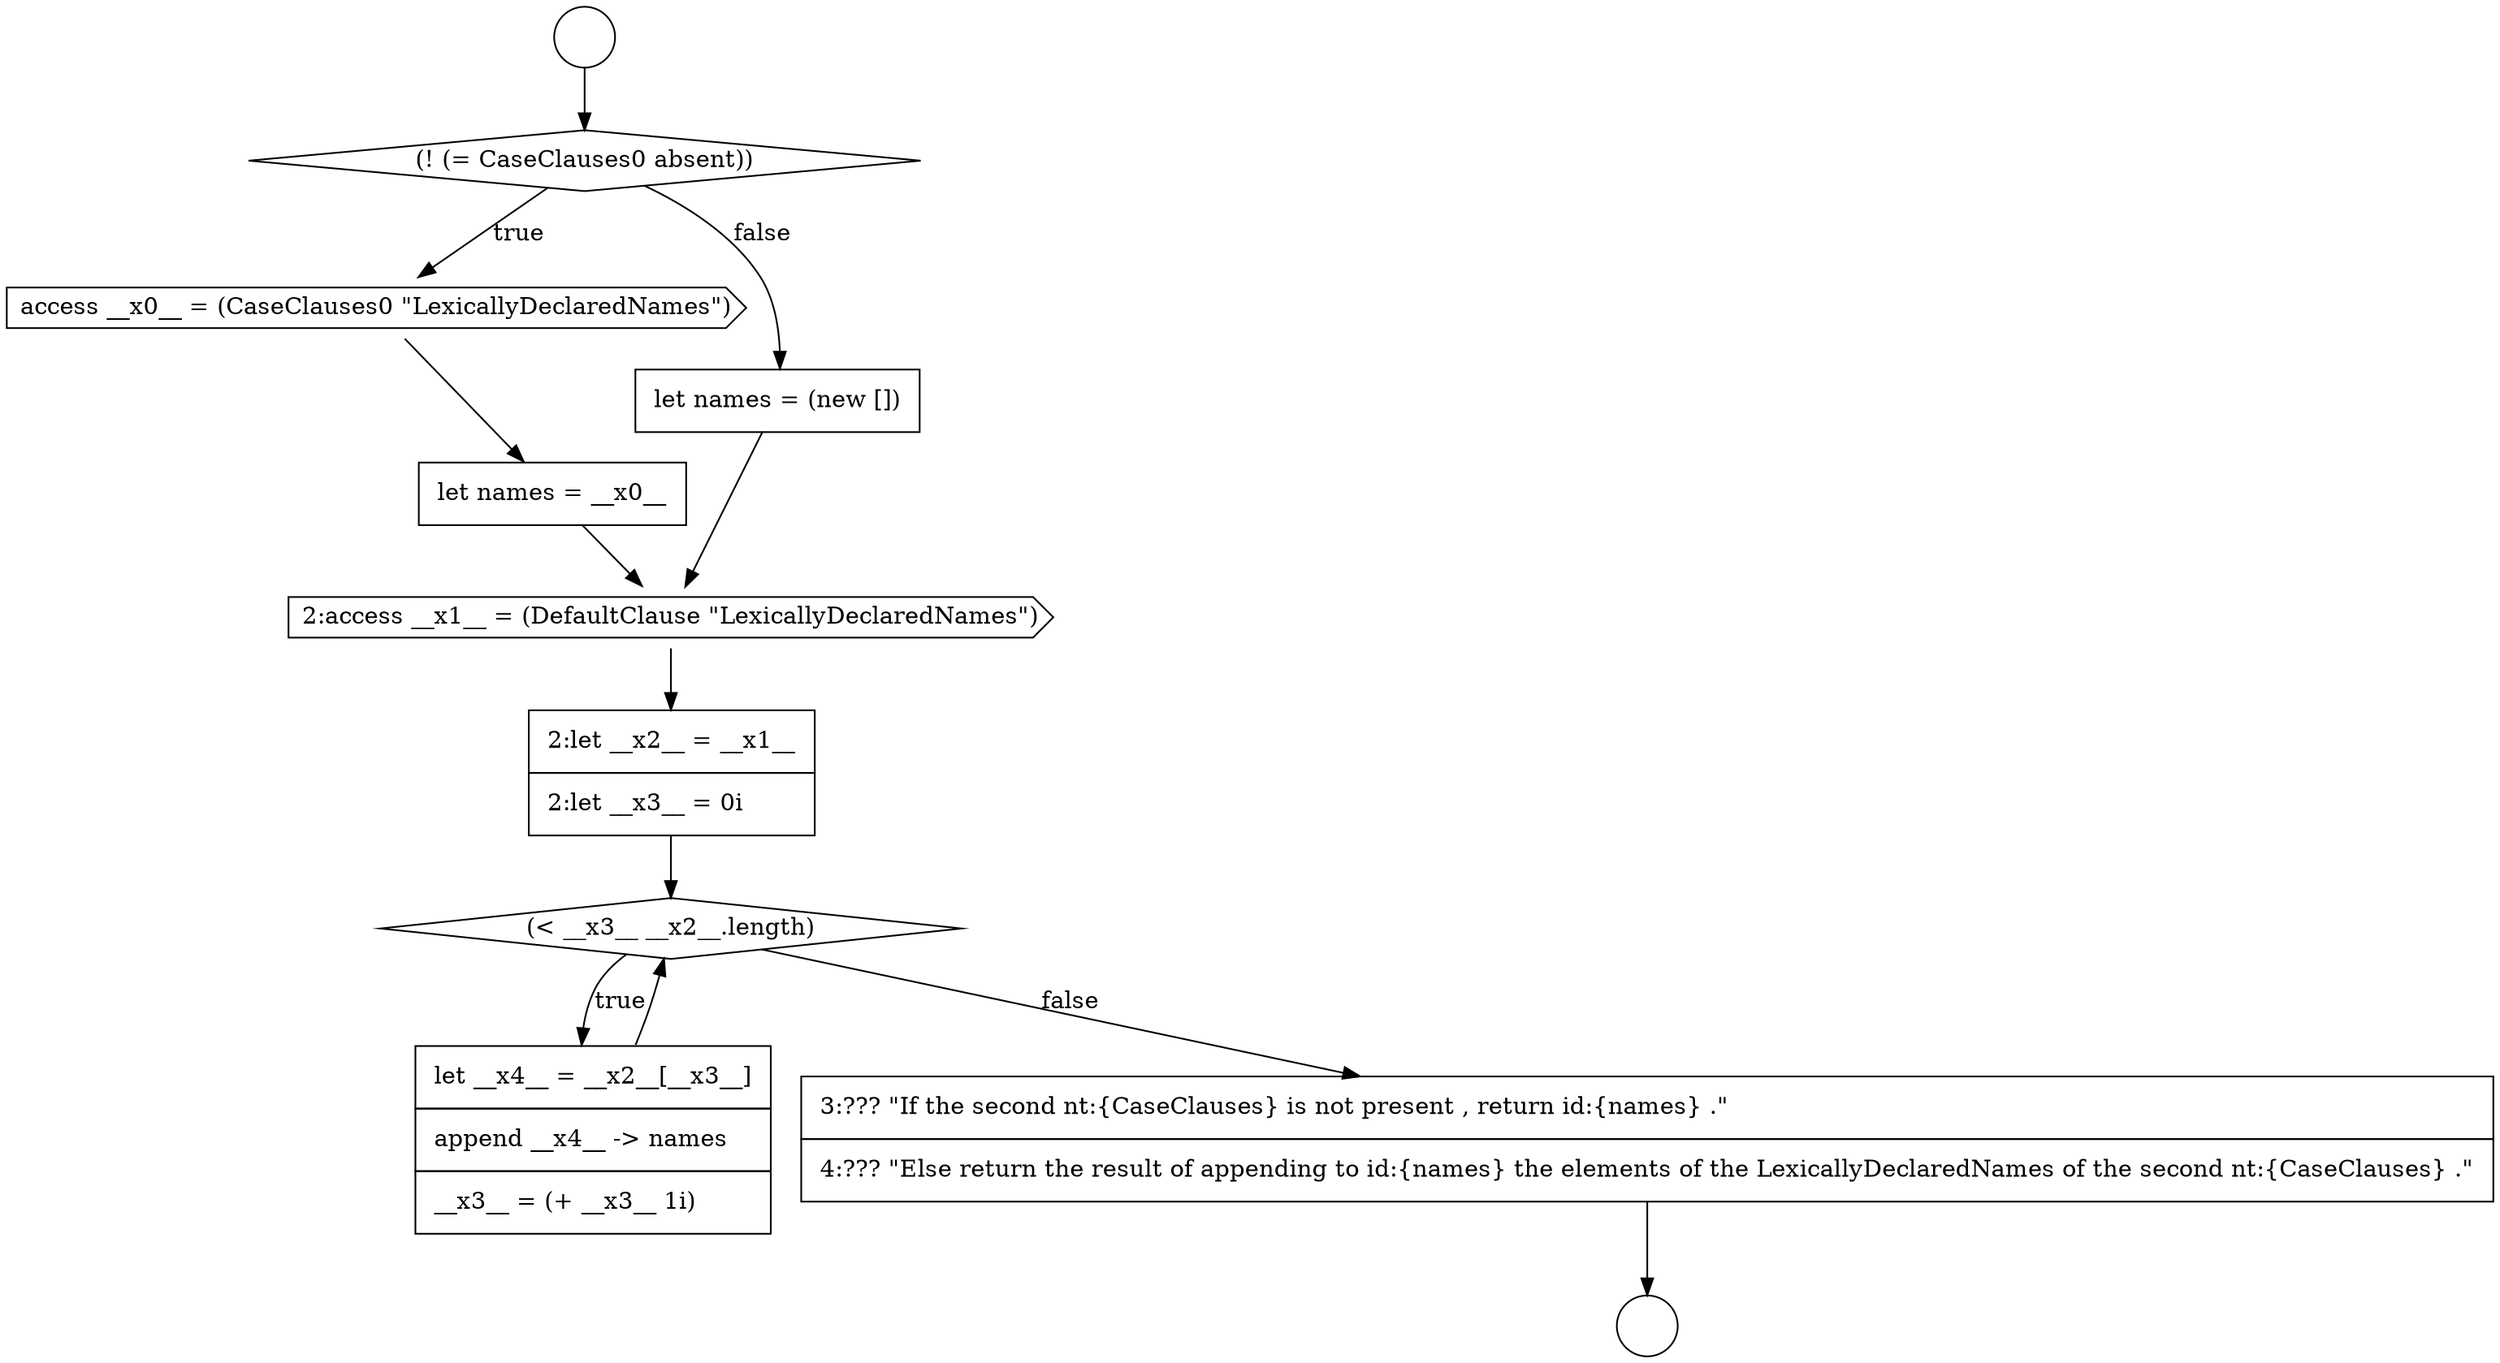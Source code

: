 digraph {
  node6954 [shape=cds, label=<<font color="black">access __x0__ = (CaseClauses0 &quot;LexicallyDeclaredNames&quot;)</font>> color="black" fillcolor="white" style=filled]
  node6951 [shape=circle label=" " color="black" fillcolor="white" style=filled]
  node6959 [shape=diamond, label=<<font color="black">(&lt; __x3__ __x2__.length)</font>> color="black" fillcolor="white" style=filled]
  node6956 [shape=none, margin=0, label=<<font color="black">
    <table border="0" cellborder="1" cellspacing="0" cellpadding="10">
      <tr><td align="left">let names = (new [])</td></tr>
    </table>
  </font>> color="black" fillcolor="white" style=filled]
  node6960 [shape=none, margin=0, label=<<font color="black">
    <table border="0" cellborder="1" cellspacing="0" cellpadding="10">
      <tr><td align="left">let __x4__ = __x2__[__x3__]</td></tr>
      <tr><td align="left">append __x4__ -&gt; names</td></tr>
      <tr><td align="left">__x3__ = (+ __x3__ 1i)</td></tr>
    </table>
  </font>> color="black" fillcolor="white" style=filled]
  node6953 [shape=diamond, label=<<font color="black">(! (= CaseClauses0 absent))</font>> color="black" fillcolor="white" style=filled]
  node6957 [shape=cds, label=<<font color="black">2:access __x1__ = (DefaultClause &quot;LexicallyDeclaredNames&quot;)</font>> color="black" fillcolor="white" style=filled]
  node6952 [shape=circle label=" " color="black" fillcolor="white" style=filled]
  node6961 [shape=none, margin=0, label=<<font color="black">
    <table border="0" cellborder="1" cellspacing="0" cellpadding="10">
      <tr><td align="left">3:??? &quot;If the second nt:{CaseClauses} is not present , return id:{names} .&quot;</td></tr>
      <tr><td align="left">4:??? &quot;Else return the result of appending to id:{names} the elements of the LexicallyDeclaredNames of the second nt:{CaseClauses} .&quot;</td></tr>
    </table>
  </font>> color="black" fillcolor="white" style=filled]
  node6955 [shape=none, margin=0, label=<<font color="black">
    <table border="0" cellborder="1" cellspacing="0" cellpadding="10">
      <tr><td align="left">let names = __x0__</td></tr>
    </table>
  </font>> color="black" fillcolor="white" style=filled]
  node6958 [shape=none, margin=0, label=<<font color="black">
    <table border="0" cellborder="1" cellspacing="0" cellpadding="10">
      <tr><td align="left">2:let __x2__ = __x1__</td></tr>
      <tr><td align="left">2:let __x3__ = 0i</td></tr>
    </table>
  </font>> color="black" fillcolor="white" style=filled]
  node6956 -> node6957 [ color="black"]
  node6953 -> node6954 [label=<<font color="black">true</font>> color="black"]
  node6953 -> node6956 [label=<<font color="black">false</font>> color="black"]
  node6958 -> node6959 [ color="black"]
  node6955 -> node6957 [ color="black"]
  node6961 -> node6952 [ color="black"]
  node6959 -> node6960 [label=<<font color="black">true</font>> color="black"]
  node6959 -> node6961 [label=<<font color="black">false</font>> color="black"]
  node6951 -> node6953 [ color="black"]
  node6960 -> node6959 [ color="black"]
  node6954 -> node6955 [ color="black"]
  node6957 -> node6958 [ color="black"]
}
